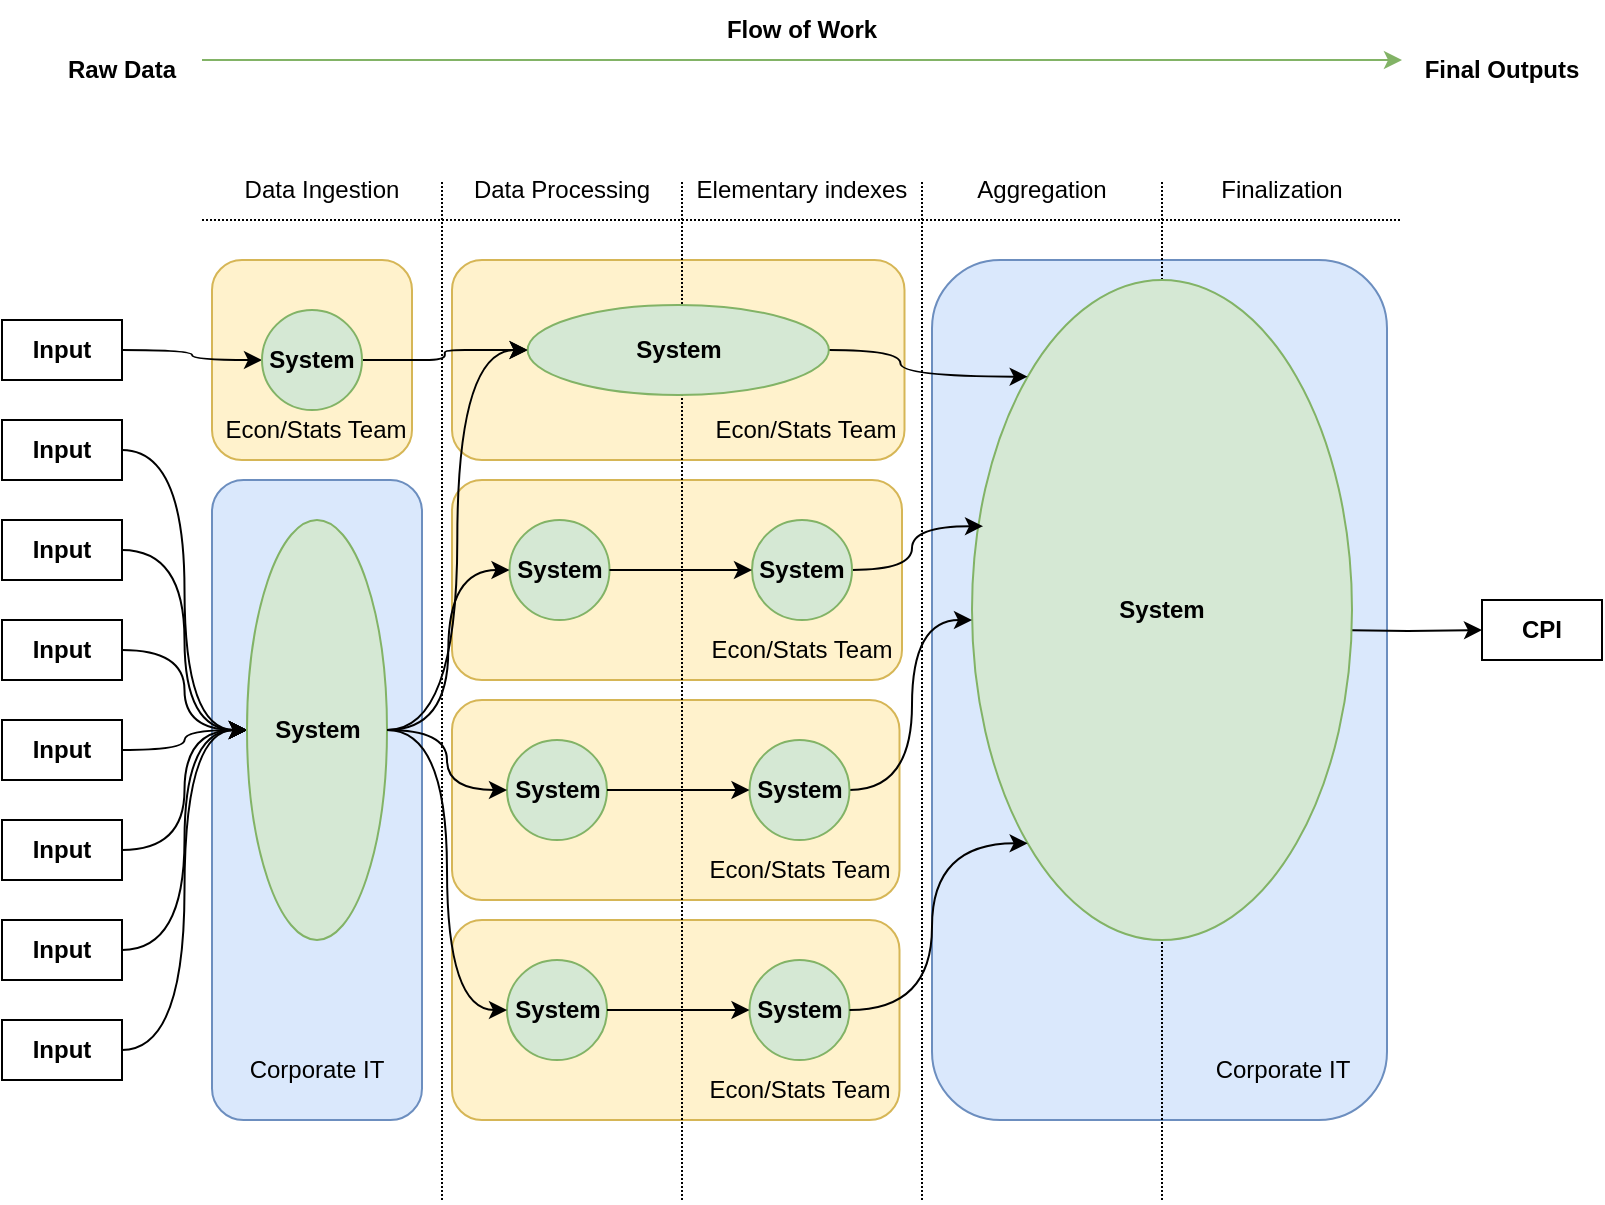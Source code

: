 <mxfile version="24.8.3">
  <diagram name="Page-1" id="R4oUnXEX5q20q0ZjOsXm">
    <mxGraphModel dx="1226" dy="1118" grid="1" gridSize="10" guides="1" tooltips="1" connect="1" arrows="1" fold="1" page="1" pageScale="1" pageWidth="850" pageHeight="1100" math="0" shadow="0">
      <root>
        <mxCell id="0" />
        <mxCell id="1" parent="0" />
        <mxCell id="-VKP0Ubq2Tjm4UeMK1Hv-55" value="" style="rounded=1;whiteSpace=wrap;html=1;fillColor=#dae8fc;strokeColor=#6c8ebf;" parent="1" vertex="1">
          <mxGeometry x="490" y="160" width="227.5" height="430" as="geometry" />
        </mxCell>
        <mxCell id="-VKP0Ubq2Tjm4UeMK1Hv-72" value="" style="rounded=1;whiteSpace=wrap;html=1;fillColor=#fff2cc;strokeColor=#d6b656;" parent="1" vertex="1">
          <mxGeometry x="250" y="160" width="226.25" height="100" as="geometry" />
        </mxCell>
        <mxCell id="-VKP0Ubq2Tjm4UeMK1Hv-75" value="" style="rounded=1;whiteSpace=wrap;html=1;fillColor=#fff2cc;strokeColor=#d6b656;" parent="1" vertex="1">
          <mxGeometry x="250" y="270" width="225" height="100" as="geometry" />
        </mxCell>
        <mxCell id="-VKP0Ubq2Tjm4UeMK1Hv-78" value="" style="rounded=1;whiteSpace=wrap;html=1;fillColor=#fff2cc;strokeColor=#d6b656;" parent="1" vertex="1">
          <mxGeometry x="250" y="490" width="223.75" height="100" as="geometry" />
        </mxCell>
        <mxCell id="-VKP0Ubq2Tjm4UeMK1Hv-81" value="" style="rounded=1;whiteSpace=wrap;html=1;fillColor=#fff2cc;strokeColor=#d6b656;" parent="1" vertex="1">
          <mxGeometry x="250" y="380" width="223.75" height="100" as="geometry" />
        </mxCell>
        <mxCell id="-VKP0Ubq2Tjm4UeMK1Hv-50" value="" style="rounded=1;whiteSpace=wrap;html=1;fillColor=#dae8fc;strokeColor=#6c8ebf;" parent="1" vertex="1">
          <mxGeometry x="130" y="270" width="105" height="320" as="geometry" />
        </mxCell>
        <mxCell id="-VKP0Ubq2Tjm4UeMK1Hv-4" value="" style="endArrow=none;html=1;rounded=0;strokeWidth=1;dashed=1;dashPattern=1 1;" parent="1" edge="1">
          <mxGeometry width="50" height="50" relative="1" as="geometry">
            <mxPoint x="125" y="140" as="sourcePoint" />
            <mxPoint x="725" y="140" as="targetPoint" />
          </mxGeometry>
        </mxCell>
        <mxCell id="-VKP0Ubq2Tjm4UeMK1Hv-5" value="" style="endArrow=none;html=1;rounded=0;dashed=1;dashPattern=1 1;" parent="1" edge="1">
          <mxGeometry width="50" height="50" relative="1" as="geometry">
            <mxPoint x="245" y="630" as="sourcePoint" />
            <mxPoint x="245" y="120" as="targetPoint" />
          </mxGeometry>
        </mxCell>
        <mxCell id="-VKP0Ubq2Tjm4UeMK1Hv-6" value="" style="endArrow=none;html=1;rounded=0;dashed=1;dashPattern=1 1;" parent="1" edge="1">
          <mxGeometry width="50" height="50" relative="1" as="geometry">
            <mxPoint x="365" y="630" as="sourcePoint" />
            <mxPoint x="365" y="120" as="targetPoint" />
          </mxGeometry>
        </mxCell>
        <mxCell id="-VKP0Ubq2Tjm4UeMK1Hv-7" value="" style="endArrow=none;html=1;rounded=0;dashed=1;dashPattern=1 1;" parent="1" edge="1">
          <mxGeometry width="50" height="50" relative="1" as="geometry">
            <mxPoint x="485" y="630" as="sourcePoint" />
            <mxPoint x="485" y="120" as="targetPoint" />
          </mxGeometry>
        </mxCell>
        <mxCell id="-VKP0Ubq2Tjm4UeMK1Hv-8" value="" style="endArrow=classic;html=1;rounded=0;fillColor=#d5e8d4;strokeColor=#82b366;" parent="1" edge="1">
          <mxGeometry width="50" height="50" relative="1" as="geometry">
            <mxPoint x="125" y="60" as="sourcePoint" />
            <mxPoint x="725" y="60" as="targetPoint" />
          </mxGeometry>
        </mxCell>
        <mxCell id="-VKP0Ubq2Tjm4UeMK1Hv-9" value="Flow of Work" style="text;html=1;align=center;verticalAlign=middle;whiteSpace=wrap;rounded=0;fontStyle=1" parent="1" vertex="1">
          <mxGeometry x="385" y="30" width="80" height="30" as="geometry" />
        </mxCell>
        <mxCell id="-VKP0Ubq2Tjm4UeMK1Hv-10" value="&lt;b&gt;Raw Data&lt;/b&gt;" style="text;html=1;align=center;verticalAlign=middle;whiteSpace=wrap;rounded=0;" parent="1" vertex="1">
          <mxGeometry x="55" y="50" width="60" height="30" as="geometry" />
        </mxCell>
        <mxCell id="-VKP0Ubq2Tjm4UeMK1Hv-11" value="&lt;b&gt;Final Outputs&lt;/b&gt;" style="text;html=1;align=center;verticalAlign=middle;whiteSpace=wrap;rounded=0;" parent="1" vertex="1">
          <mxGeometry x="735" y="50" width="80" height="30" as="geometry" />
        </mxCell>
        <mxCell id="-VKP0Ubq2Tjm4UeMK1Hv-12" value="Data Ingestion" style="text;html=1;align=center;verticalAlign=middle;whiteSpace=wrap;rounded=0;" parent="1" vertex="1">
          <mxGeometry x="125" y="110" width="120" height="30" as="geometry" />
        </mxCell>
        <mxCell id="-VKP0Ubq2Tjm4UeMK1Hv-13" value="Data Processing" style="text;html=1;align=center;verticalAlign=middle;whiteSpace=wrap;rounded=0;" parent="1" vertex="1">
          <mxGeometry x="245" y="110" width="120" height="30" as="geometry" />
        </mxCell>
        <mxCell id="-VKP0Ubq2Tjm4UeMK1Hv-14" value="Elementary indexes" style="text;html=1;align=center;verticalAlign=middle;whiteSpace=wrap;rounded=0;" parent="1" vertex="1">
          <mxGeometry x="365" y="105" width="120" height="40" as="geometry" />
        </mxCell>
        <mxCell id="-VKP0Ubq2Tjm4UeMK1Hv-15" value="" style="endArrow=none;html=1;rounded=0;dashed=1;dashPattern=1 1;" parent="1" edge="1">
          <mxGeometry width="50" height="50" relative="1" as="geometry">
            <mxPoint x="605" y="630" as="sourcePoint" />
            <mxPoint x="605" y="120" as="targetPoint" />
          </mxGeometry>
        </mxCell>
        <mxCell id="-VKP0Ubq2Tjm4UeMK1Hv-16" value="Aggregation" style="text;html=1;align=center;verticalAlign=middle;whiteSpace=wrap;rounded=0;" parent="1" vertex="1">
          <mxGeometry x="485" y="110" width="120" height="30" as="geometry" />
        </mxCell>
        <mxCell id="-VKP0Ubq2Tjm4UeMK1Hv-17" value="Finalization" style="text;html=1;align=center;verticalAlign=middle;whiteSpace=wrap;rounded=0;" parent="1" vertex="1">
          <mxGeometry x="605" y="110" width="120" height="30" as="geometry" />
        </mxCell>
        <mxCell id="-VKP0Ubq2Tjm4UeMK1Hv-28" style="edgeStyle=orthogonalEdgeStyle;rounded=0;orthogonalLoop=1;jettySize=auto;html=1;entryX=0;entryY=0.5;entryDx=0;entryDy=0;" parent="1" target="-VKP0Ubq2Tjm4UeMK1Hv-30" edge="1">
          <mxGeometry relative="1" as="geometry">
            <mxPoint x="690" y="345" as="sourcePoint" />
          </mxGeometry>
        </mxCell>
        <mxCell id="-VKP0Ubq2Tjm4UeMK1Hv-30" value="&lt;b&gt;CPI&lt;/b&gt;" style="text;html=1;align=center;verticalAlign=middle;whiteSpace=wrap;rounded=0;strokeColor=default;" parent="1" vertex="1">
          <mxGeometry x="765" y="330" width="60" height="30" as="geometry" />
        </mxCell>
        <mxCell id="-VKP0Ubq2Tjm4UeMK1Hv-51" value="Corporate IT" style="text;html=1;align=center;verticalAlign=middle;whiteSpace=wrap;rounded=0;" parent="1" vertex="1">
          <mxGeometry x="140" y="550" width="85" height="30" as="geometry" />
        </mxCell>
        <mxCell id="-VKP0Ubq2Tjm4UeMK1Hv-53" value="&lt;b&gt;System&lt;/b&gt;" style="ellipse;whiteSpace=wrap;html=1;fillColor=#d5e8d4;strokeColor=#82b366;" parent="1" vertex="1">
          <mxGeometry x="510" y="170" width="190" height="330" as="geometry" />
        </mxCell>
        <mxCell id="-VKP0Ubq2Tjm4UeMK1Hv-57" value="Corporate IT" style="text;html=1;align=center;verticalAlign=middle;whiteSpace=wrap;rounded=0;" parent="1" vertex="1">
          <mxGeometry x="622.5" y="550" width="85" height="30" as="geometry" />
        </mxCell>
        <mxCell id="-VKP0Ubq2Tjm4UeMK1Hv-65" value="&lt;b&gt;System&lt;/b&gt;" style="ellipse;whiteSpace=wrap;html=1;aspect=fixed;fillColor=#d5e8d4;strokeColor=#82b366;" parent="1" vertex="1">
          <mxGeometry x="278.75" y="290" width="50" height="50" as="geometry" />
        </mxCell>
        <mxCell id="-VKP0Ubq2Tjm4UeMK1Hv-68" value="&lt;b&gt;System&lt;/b&gt;" style="ellipse;whiteSpace=wrap;html=1;aspect=fixed;fillColor=#d5e8d4;strokeColor=#82b366;" parent="1" vertex="1">
          <mxGeometry x="277.5" y="510" width="50" height="50" as="geometry" />
        </mxCell>
        <mxCell id="-VKP0Ubq2Tjm4UeMK1Hv-71" value="&lt;b&gt;System&lt;/b&gt;" style="ellipse;whiteSpace=wrap;html=1;aspect=fixed;fillColor=#d5e8d4;strokeColor=#82b366;" parent="1" vertex="1">
          <mxGeometry x="277.5" y="400" width="50" height="50" as="geometry" />
        </mxCell>
        <mxCell id="-VKP0Ubq2Tjm4UeMK1Hv-73" value="Econ/Stats Team" style="text;html=1;align=center;verticalAlign=middle;whiteSpace=wrap;rounded=0;" parent="1" vertex="1">
          <mxGeometry x="377.5" y="230" width="97.5" height="30" as="geometry" />
        </mxCell>
        <mxCell id="-VKP0Ubq2Tjm4UeMK1Hv-111" style="edgeStyle=orthogonalEdgeStyle;rounded=0;orthogonalLoop=1;jettySize=auto;html=1;exitX=1;exitY=0.5;exitDx=0;exitDy=0;entryX=0;entryY=0;entryDx=0;entryDy=0;curved=1;" parent="1" source="-VKP0Ubq2Tjm4UeMK1Hv-137" target="-VKP0Ubq2Tjm4UeMK1Hv-53" edge="1">
          <mxGeometry relative="1" as="geometry">
            <mxPoint x="451.25" y="205" as="sourcePoint" />
          </mxGeometry>
        </mxCell>
        <mxCell id="-VKP0Ubq2Tjm4UeMK1Hv-76" value="Econ/Stats Team" style="text;html=1;align=center;verticalAlign=middle;whiteSpace=wrap;rounded=0;" parent="1" vertex="1">
          <mxGeometry x="376.25" y="340" width="97.5" height="30" as="geometry" />
        </mxCell>
        <mxCell id="-VKP0Ubq2Tjm4UeMK1Hv-112" style="edgeStyle=orthogonalEdgeStyle;rounded=0;orthogonalLoop=1;jettySize=auto;html=1;exitX=1;exitY=0.5;exitDx=0;exitDy=0;entryX=0.029;entryY=0.373;entryDx=0;entryDy=0;entryPerimeter=0;curved=1;" parent="1" source="-VKP0Ubq2Tjm4UeMK1Hv-77" target="-VKP0Ubq2Tjm4UeMK1Hv-53" edge="1">
          <mxGeometry relative="1" as="geometry">
            <mxPoint x="510" y="330" as="targetPoint" />
          </mxGeometry>
        </mxCell>
        <mxCell id="-VKP0Ubq2Tjm4UeMK1Hv-77" value="&lt;b&gt;System&lt;/b&gt;" style="ellipse;whiteSpace=wrap;html=1;aspect=fixed;fillColor=#d5e8d4;strokeColor=#82b366;" parent="1" vertex="1">
          <mxGeometry x="400" y="290" width="50" height="50" as="geometry" />
        </mxCell>
        <mxCell id="-VKP0Ubq2Tjm4UeMK1Hv-79" value="Econ/Stats Team" style="text;html=1;align=center;verticalAlign=middle;whiteSpace=wrap;rounded=0;" parent="1" vertex="1">
          <mxGeometry x="375" y="560" width="97.5" height="30" as="geometry" />
        </mxCell>
        <mxCell id="-VKP0Ubq2Tjm4UeMK1Hv-80" value="&lt;b&gt;System&lt;/b&gt;" style="ellipse;whiteSpace=wrap;html=1;aspect=fixed;fillColor=#d5e8d4;strokeColor=#82b366;" parent="1" vertex="1">
          <mxGeometry x="398.75" y="510" width="50" height="50" as="geometry" />
        </mxCell>
        <mxCell id="-VKP0Ubq2Tjm4UeMK1Hv-82" value="Econ/Stats Team" style="text;html=1;align=center;verticalAlign=middle;whiteSpace=wrap;rounded=0;" parent="1" vertex="1">
          <mxGeometry x="375" y="450" width="97.5" height="30" as="geometry" />
        </mxCell>
        <mxCell id="-VKP0Ubq2Tjm4UeMK1Hv-113" style="edgeStyle=orthogonalEdgeStyle;rounded=0;orthogonalLoop=1;jettySize=auto;html=1;exitX=1;exitY=0.5;exitDx=0;exitDy=0;curved=1;" parent="1" source="-VKP0Ubq2Tjm4UeMK1Hv-83" edge="1">
          <mxGeometry relative="1" as="geometry">
            <mxPoint x="510" y="340" as="targetPoint" />
            <Array as="points">
              <mxPoint x="480" y="425" />
              <mxPoint x="480" y="340" />
            </Array>
          </mxGeometry>
        </mxCell>
        <mxCell id="-VKP0Ubq2Tjm4UeMK1Hv-83" value="&lt;b&gt;System&lt;/b&gt;" style="ellipse;whiteSpace=wrap;html=1;aspect=fixed;fillColor=#d5e8d4;strokeColor=#82b366;" parent="1" vertex="1">
          <mxGeometry x="398.75" y="400" width="50" height="50" as="geometry" />
        </mxCell>
        <mxCell id="-VKP0Ubq2Tjm4UeMK1Hv-84" value="&lt;b&gt;Input&lt;/b&gt;" style="text;html=1;align=center;verticalAlign=middle;whiteSpace=wrap;rounded=0;strokeColor=default;" parent="1" vertex="1">
          <mxGeometry x="25" y="190" width="60" height="30" as="geometry" />
        </mxCell>
        <mxCell id="-VKP0Ubq2Tjm4UeMK1Hv-95" style="edgeStyle=orthogonalEdgeStyle;rounded=0;orthogonalLoop=1;jettySize=auto;html=1;entryX=0;entryY=0.5;entryDx=0;entryDy=0;curved=1;" parent="1" source="-VKP0Ubq2Tjm4UeMK1Hv-85" target="-VKP0Ubq2Tjm4UeMK1Hv-34" edge="1">
          <mxGeometry relative="1" as="geometry" />
        </mxCell>
        <mxCell id="-VKP0Ubq2Tjm4UeMK1Hv-85" value="&lt;b&gt;Input&lt;/b&gt;" style="text;html=1;align=center;verticalAlign=middle;whiteSpace=wrap;rounded=0;strokeColor=default;" parent="1" vertex="1">
          <mxGeometry x="25" y="240" width="60" height="30" as="geometry" />
        </mxCell>
        <mxCell id="-VKP0Ubq2Tjm4UeMK1Hv-96" style="edgeStyle=orthogonalEdgeStyle;rounded=0;orthogonalLoop=1;jettySize=auto;html=1;entryX=0;entryY=0.5;entryDx=0;entryDy=0;curved=1;" parent="1" source="-VKP0Ubq2Tjm4UeMK1Hv-86" target="-VKP0Ubq2Tjm4UeMK1Hv-34" edge="1">
          <mxGeometry relative="1" as="geometry" />
        </mxCell>
        <mxCell id="-VKP0Ubq2Tjm4UeMK1Hv-86" value="&lt;b&gt;Input&lt;/b&gt;" style="text;html=1;align=center;verticalAlign=middle;whiteSpace=wrap;rounded=0;strokeColor=default;" parent="1" vertex="1">
          <mxGeometry x="25" y="290" width="60" height="30" as="geometry" />
        </mxCell>
        <mxCell id="-VKP0Ubq2Tjm4UeMK1Hv-97" style="edgeStyle=orthogonalEdgeStyle;rounded=0;orthogonalLoop=1;jettySize=auto;html=1;entryX=0;entryY=0.5;entryDx=0;entryDy=0;curved=1;" parent="1" source="-VKP0Ubq2Tjm4UeMK1Hv-87" target="-VKP0Ubq2Tjm4UeMK1Hv-34" edge="1">
          <mxGeometry relative="1" as="geometry" />
        </mxCell>
        <mxCell id="-VKP0Ubq2Tjm4UeMK1Hv-87" value="&lt;b&gt;Input&lt;/b&gt;" style="text;html=1;align=center;verticalAlign=middle;whiteSpace=wrap;rounded=0;strokeColor=default;" parent="1" vertex="1">
          <mxGeometry x="25" y="340" width="60" height="30" as="geometry" />
        </mxCell>
        <mxCell id="-VKP0Ubq2Tjm4UeMK1Hv-98" style="edgeStyle=orthogonalEdgeStyle;rounded=0;orthogonalLoop=1;jettySize=auto;html=1;entryX=0;entryY=0.5;entryDx=0;entryDy=0;curved=1;" parent="1" source="-VKP0Ubq2Tjm4UeMK1Hv-88" target="-VKP0Ubq2Tjm4UeMK1Hv-34" edge="1">
          <mxGeometry relative="1" as="geometry" />
        </mxCell>
        <mxCell id="-VKP0Ubq2Tjm4UeMK1Hv-88" value="&lt;b&gt;Input&lt;/b&gt;" style="text;html=1;align=center;verticalAlign=middle;whiteSpace=wrap;rounded=0;strokeColor=default;" parent="1" vertex="1">
          <mxGeometry x="25" y="390" width="60" height="30" as="geometry" />
        </mxCell>
        <mxCell id="-VKP0Ubq2Tjm4UeMK1Hv-100" style="edgeStyle=orthogonalEdgeStyle;rounded=0;orthogonalLoop=1;jettySize=auto;html=1;entryX=0;entryY=0.5;entryDx=0;entryDy=0;curved=1;" parent="1" source="-VKP0Ubq2Tjm4UeMK1Hv-89" target="-VKP0Ubq2Tjm4UeMK1Hv-34" edge="1">
          <mxGeometry relative="1" as="geometry" />
        </mxCell>
        <mxCell id="-VKP0Ubq2Tjm4UeMK1Hv-89" value="&lt;b&gt;Input&lt;/b&gt;" style="text;html=1;align=center;verticalAlign=middle;whiteSpace=wrap;rounded=0;strokeColor=default;" parent="1" vertex="1">
          <mxGeometry x="25" y="440" width="60" height="30" as="geometry" />
        </mxCell>
        <mxCell id="-VKP0Ubq2Tjm4UeMK1Hv-101" style="edgeStyle=orthogonalEdgeStyle;rounded=0;orthogonalLoop=1;jettySize=auto;html=1;curved=1;" parent="1" source="-VKP0Ubq2Tjm4UeMK1Hv-90" target="-VKP0Ubq2Tjm4UeMK1Hv-34" edge="1">
          <mxGeometry relative="1" as="geometry" />
        </mxCell>
        <mxCell id="-VKP0Ubq2Tjm4UeMK1Hv-90" value="&lt;b&gt;Input&lt;/b&gt;" style="text;html=1;align=center;verticalAlign=middle;whiteSpace=wrap;rounded=0;strokeColor=default;" parent="1" vertex="1">
          <mxGeometry x="25" y="490" width="60" height="30" as="geometry" />
        </mxCell>
        <mxCell id="-VKP0Ubq2Tjm4UeMK1Hv-102" style="edgeStyle=orthogonalEdgeStyle;rounded=0;orthogonalLoop=1;jettySize=auto;html=1;entryX=0;entryY=0.5;entryDx=0;entryDy=0;curved=1;" parent="1" source="-VKP0Ubq2Tjm4UeMK1Hv-91" target="-VKP0Ubq2Tjm4UeMK1Hv-34" edge="1">
          <mxGeometry relative="1" as="geometry" />
        </mxCell>
        <mxCell id="-VKP0Ubq2Tjm4UeMK1Hv-91" value="&lt;b&gt;Input&lt;/b&gt;" style="text;html=1;align=center;verticalAlign=middle;whiteSpace=wrap;rounded=0;strokeColor=default;" parent="1" vertex="1">
          <mxGeometry x="25" y="540" width="60" height="30" as="geometry" />
        </mxCell>
        <mxCell id="-VKP0Ubq2Tjm4UeMK1Hv-34" value="&lt;b&gt;System&lt;/b&gt;" style="ellipse;whiteSpace=wrap;html=1;fillColor=#d5e8d4;strokeColor=#82b366;" parent="1" vertex="1">
          <mxGeometry x="147.5" y="290" width="70" height="210" as="geometry" />
        </mxCell>
        <mxCell id="-VKP0Ubq2Tjm4UeMK1Hv-108" style="edgeStyle=orthogonalEdgeStyle;rounded=0;orthogonalLoop=1;jettySize=auto;html=1;exitX=1;exitY=0.5;exitDx=0;exitDy=0;entryX=0;entryY=0.5;entryDx=0;entryDy=0;" parent="1" source="-VKP0Ubq2Tjm4UeMK1Hv-65" target="-VKP0Ubq2Tjm4UeMK1Hv-77" edge="1">
          <mxGeometry relative="1" as="geometry" />
        </mxCell>
        <mxCell id="-VKP0Ubq2Tjm4UeMK1Hv-104" style="edgeStyle=orthogonalEdgeStyle;rounded=0;orthogonalLoop=1;jettySize=auto;html=1;entryX=0;entryY=0.5;entryDx=0;entryDy=0;curved=1;" parent="1" source="-VKP0Ubq2Tjm4UeMK1Hv-34" target="-VKP0Ubq2Tjm4UeMK1Hv-65" edge="1">
          <mxGeometry relative="1" as="geometry" />
        </mxCell>
        <mxCell id="-VKP0Ubq2Tjm4UeMK1Hv-105" style="edgeStyle=orthogonalEdgeStyle;rounded=0;orthogonalLoop=1;jettySize=auto;html=1;entryX=0;entryY=0.5;entryDx=0;entryDy=0;curved=1;" parent="1" source="-VKP0Ubq2Tjm4UeMK1Hv-34" target="-VKP0Ubq2Tjm4UeMK1Hv-71" edge="1">
          <mxGeometry relative="1" as="geometry" />
        </mxCell>
        <mxCell id="-VKP0Ubq2Tjm4UeMK1Hv-106" style="edgeStyle=orthogonalEdgeStyle;rounded=0;orthogonalLoop=1;jettySize=auto;html=1;entryX=0;entryY=0.5;entryDx=0;entryDy=0;curved=1;" parent="1" source="-VKP0Ubq2Tjm4UeMK1Hv-34" target="-VKP0Ubq2Tjm4UeMK1Hv-68" edge="1">
          <mxGeometry relative="1" as="geometry" />
        </mxCell>
        <mxCell id="-VKP0Ubq2Tjm4UeMK1Hv-103" style="edgeStyle=orthogonalEdgeStyle;rounded=0;orthogonalLoop=1;jettySize=auto;html=1;exitX=1;exitY=0.5;exitDx=0;exitDy=0;entryX=0;entryY=0.5;entryDx=0;entryDy=0;curved=1;" parent="1" source="-VKP0Ubq2Tjm4UeMK1Hv-34" target="-VKP0Ubq2Tjm4UeMK1Hv-137" edge="1">
          <mxGeometry relative="1" as="geometry">
            <mxPoint x="282.35" y="204.7" as="targetPoint" />
          </mxGeometry>
        </mxCell>
        <mxCell id="-VKP0Ubq2Tjm4UeMK1Hv-110" style="edgeStyle=orthogonalEdgeStyle;rounded=0;orthogonalLoop=1;jettySize=auto;html=1;exitX=1;exitY=0.5;exitDx=0;exitDy=0;entryX=0;entryY=0.5;entryDx=0;entryDy=0;" parent="1" source="-VKP0Ubq2Tjm4UeMK1Hv-68" target="-VKP0Ubq2Tjm4UeMK1Hv-80" edge="1">
          <mxGeometry relative="1" as="geometry" />
        </mxCell>
        <mxCell id="-VKP0Ubq2Tjm4UeMK1Hv-109" style="edgeStyle=orthogonalEdgeStyle;rounded=0;orthogonalLoop=1;jettySize=auto;html=1;exitX=1;exitY=0.5;exitDx=0;exitDy=0;entryX=0;entryY=0.5;entryDx=0;entryDy=0;" parent="1" source="-VKP0Ubq2Tjm4UeMK1Hv-71" target="-VKP0Ubq2Tjm4UeMK1Hv-83" edge="1">
          <mxGeometry relative="1" as="geometry" />
        </mxCell>
        <mxCell id="-VKP0Ubq2Tjm4UeMK1Hv-114" style="edgeStyle=orthogonalEdgeStyle;rounded=0;orthogonalLoop=1;jettySize=auto;html=1;exitX=1;exitY=0.5;exitDx=0;exitDy=0;entryX=0;entryY=1;entryDx=0;entryDy=0;curved=1;" parent="1" source="-VKP0Ubq2Tjm4UeMK1Hv-80" target="-VKP0Ubq2Tjm4UeMK1Hv-53" edge="1">
          <mxGeometry relative="1" as="geometry">
            <Array as="points">
              <mxPoint x="490" y="535" />
              <mxPoint x="490" y="452" />
            </Array>
          </mxGeometry>
        </mxCell>
        <mxCell id="-VKP0Ubq2Tjm4UeMK1Hv-137" value="&lt;b&gt;System&lt;/b&gt;" style="ellipse;whiteSpace=wrap;html=1;fillColor=#d5e8d4;strokeColor=#82b366;" parent="1" vertex="1">
          <mxGeometry x="287.81" y="182.5" width="150.62" height="45" as="geometry" />
        </mxCell>
        <mxCell id="UkhPYPizGh5rHL5iVSc6-2" value="" style="rounded=1;whiteSpace=wrap;html=1;fillColor=#fff2cc;strokeColor=#d6b656;" vertex="1" parent="1">
          <mxGeometry x="130" y="160" width="100" height="100" as="geometry" />
        </mxCell>
        <mxCell id="UkhPYPizGh5rHL5iVSc6-3" value="" style="edgeStyle=orthogonalEdgeStyle;rounded=0;orthogonalLoop=1;jettySize=auto;html=1;curved=1;entryX=0;entryY=0.5;entryDx=0;entryDy=0;" edge="1" parent="1" source="-VKP0Ubq2Tjm4UeMK1Hv-84" target="UkhPYPizGh5rHL5iVSc6-6">
          <mxGeometry relative="1" as="geometry">
            <mxPoint x="85" y="205" as="sourcePoint" />
            <mxPoint x="183" y="290" as="targetPoint" />
          </mxGeometry>
        </mxCell>
        <mxCell id="UkhPYPizGh5rHL5iVSc6-4" value="" style="edgeStyle=orthogonalEdgeStyle;rounded=1;orthogonalLoop=1;jettySize=auto;html=1;exitX=1;exitY=0.5;exitDx=0;exitDy=0;curved=0;" edge="1" parent="1" source="UkhPYPizGh5rHL5iVSc6-6" target="-VKP0Ubq2Tjm4UeMK1Hv-137">
          <mxGeometry relative="1" as="geometry" />
        </mxCell>
        <mxCell id="UkhPYPizGh5rHL5iVSc6-6" value="&lt;b&gt;System&lt;/b&gt;" style="ellipse;whiteSpace=wrap;html=1;aspect=fixed;fillColor=#d5e8d4;strokeColor=#82b366;" vertex="1" parent="1">
          <mxGeometry x="155" y="185" width="50" height="50" as="geometry" />
        </mxCell>
        <mxCell id="UkhPYPizGh5rHL5iVSc6-7" value="Econ/Stats Team" style="text;html=1;align=center;verticalAlign=middle;whiteSpace=wrap;rounded=0;" vertex="1" parent="1">
          <mxGeometry x="132.5" y="230" width="97.5" height="30" as="geometry" />
        </mxCell>
      </root>
    </mxGraphModel>
  </diagram>
</mxfile>
